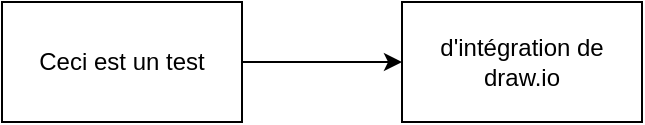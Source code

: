 <mxfile version="24.8.4">
  <diagram name="Page-1" id="Xzi5pXPAKRtS6wXQU0h5">
    <mxGraphModel dx="1434" dy="746" grid="1" gridSize="10" guides="1" tooltips="1" connect="1" arrows="1" fold="1" page="1" pageScale="1" pageWidth="827" pageHeight="1169" math="0" shadow="0">
      <root>
        <mxCell id="0" />
        <mxCell id="1" parent="0" />
        <mxCell id="Gg4jRC1uQbH4TTTxchsI-3" value="" style="edgeStyle=orthogonalEdgeStyle;rounded=0;orthogonalLoop=1;jettySize=auto;html=1;" edge="1" parent="1" source="Gg4jRC1uQbH4TTTxchsI-1" target="Gg4jRC1uQbH4TTTxchsI-2">
          <mxGeometry relative="1" as="geometry" />
        </mxCell>
        <mxCell id="Gg4jRC1uQbH4TTTxchsI-1" value="Ceci est un test" style="rounded=0;whiteSpace=wrap;html=1;" vertex="1" parent="1">
          <mxGeometry x="110" y="320" width="120" height="60" as="geometry" />
        </mxCell>
        <mxCell id="Gg4jRC1uQbH4TTTxchsI-2" value="d&#39;intégration de draw.io" style="rounded=0;whiteSpace=wrap;html=1;" vertex="1" parent="1">
          <mxGeometry x="310" y="320" width="120" height="60" as="geometry" />
        </mxCell>
      </root>
    </mxGraphModel>
  </diagram>
</mxfile>
